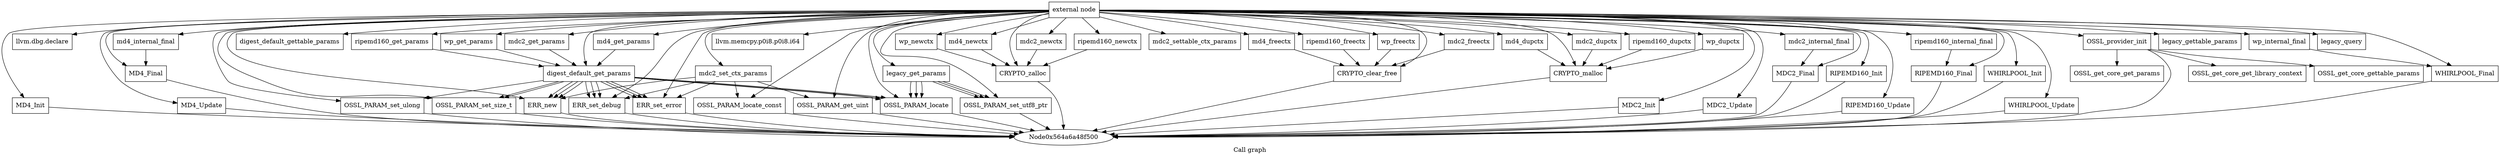 digraph "Call graph" {
	label="Call graph";

	Node0x564a6a4900b0 [shape=record,label="{external node}"];
	Node0x564a6a4900b0 -> Node0x564a6a469f90;
	Node0x564a6a4900b0 -> Node0x564a6a46a2d0;
	Node0x564a6a4900b0 -> Node0x564a6a46a030;
	Node0x564a6a4900b0 -> Node0x564a6a46a0d0;
	Node0x564a6a4900b0 -> Node0x564a6a46a060;
	Node0x564a6a4900b0 -> Node0x564a6a46a180;
	Node0x564a6a4900b0 -> Node0x564a6a46a1f0;
	Node0x564a6a4900b0 -> Node0x564a6a46a260;
	Node0x564a6a4900b0 -> Node0x564a6a46a430;
	Node0x564a6a4900b0 -> Node0x564a6a46a4a0;
	Node0x564a6a4900b0 -> Node0x564a6a46a5b0;
	Node0x564a6a4900b0 -> Node0x564a6a46a650;
	Node0x564a6a4900b0 -> Node0x564a6a46a6f0;
	Node0x564a6a4900b0 -> Node0x564a6a46a800;
	Node0x564a6a4900b0 -> Node0x564a6a4865e0;
	Node0x564a6a4900b0 -> Node0x564a6a4866f0;
	Node0x564a6a4900b0 -> Node0x564a6a486650;
	Node0x564a6a4900b0 -> Node0x564a6a4867c0;
	Node0x564a6a4900b0 -> Node0x564a6a46a870;
	Node0x564a6a4900b0 -> Node0x564a6a46a760;
	Node0x564a6a4900b0 -> Node0x564a6a46a510;
	Node0x564a6a4900b0 -> Node0x564a6a4868c0;
	Node0x564a6a4900b0 -> Node0x564a6a486960;
	Node0x564a6a4900b0 -> Node0x564a6a486a00;
	Node0x564a6a4900b0 -> Node0x564a6a486aa0;
	Node0x564a6a4900b0 -> Node0x564a6a486bb0;
	Node0x564a6a4900b0 -> Node0x564a6a486c50;
	Node0x564a6a4900b0 -> Node0x564a6a486cf0;
	Node0x564a6a4900b0 -> Node0x564a6a486d90;
	Node0x564a6a4900b0 -> Node0x564a6a486e00;
	Node0x564a6a4900b0 -> Node0x564a6a486e70;
	Node0x564a6a4900b0 -> Node0x564a6a486f10;
	Node0x564a6a4900b0 -> Node0x564a6a486b10;
	Node0x564a6a4900b0 -> Node0x564a6a4877f0;
	Node0x564a6a4900b0 -> Node0x564a6a487890;
	Node0x564a6a4900b0 -> Node0x564a6a487930;
	Node0x564a6a4900b0 -> Node0x564a6a4879d0;
	Node0x564a6a4900b0 -> Node0x564a6a487ae0;
	Node0x564a6a4900b0 -> Node0x564a6a487b80;
	Node0x564a6a4900b0 -> Node0x564a6a487c20;
	Node0x564a6a4900b0 -> Node0x564a6a487a40;
	Node0x564a6a4900b0 -> Node0x564a6a487cf0;
	Node0x564a6a4900b0 -> Node0x564a6a487d90;
	Node0x564a6a4900b0 -> Node0x564a6a487e30;
	Node0x564a6a4900b0 -> Node0x564a6a487ed0;
	Node0x564a6a4900b0 -> Node0x564a6a487fe0;
	Node0x564a6a4900b0 -> Node0x564a6a488080;
	Node0x564a6a4900b0 -> Node0x564a6a488120;
	Node0x564a6a4900b0 -> Node0x564a6a487f40;
	Node0x564a6a4900b0 -> Node0x564a6a4881f0;
	Node0x564a6a4900b0 -> Node0x564a6a4883b0;
	Node0x564a6a4900b0 -> Node0x564a6a488420;
	Node0x564a6a4900b0 -> Node0x564a6a488450;
	Node0x564a6a4900b0 -> Node0x564a6a4884c0;
	Node0x564a6a46a2d0 [shape=record,label="{llvm.dbg.declare}"];
	Node0x564a6a469f90 [shape=record,label="{digest_default_get_params}"];
	Node0x564a6a469f90 -> Node0x564a6a46a030;
	Node0x564a6a469f90 -> Node0x564a6a46a0d0;
	Node0x564a6a469f90 -> Node0x564a6a46a060;
	Node0x564a6a469f90 -> Node0x564a6a46a180;
	Node0x564a6a469f90 -> Node0x564a6a46a1f0;
	Node0x564a6a469f90 -> Node0x564a6a46a030;
	Node0x564a6a469f90 -> Node0x564a6a46a0d0;
	Node0x564a6a469f90 -> Node0x564a6a46a060;
	Node0x564a6a469f90 -> Node0x564a6a46a180;
	Node0x564a6a469f90 -> Node0x564a6a46a1f0;
	Node0x564a6a469f90 -> Node0x564a6a46a030;
	Node0x564a6a469f90 -> Node0x564a6a46a260;
	Node0x564a6a469f90 -> Node0x564a6a46a060;
	Node0x564a6a469f90 -> Node0x564a6a46a180;
	Node0x564a6a469f90 -> Node0x564a6a46a1f0;
	Node0x564a6a46a030 [shape=record,label="{OSSL_PARAM_locate}"];
	Node0x564a6a46a030 -> Node0x564a6a48f500;
	Node0x564a6a46a0d0 [shape=record,label="{OSSL_PARAM_set_size_t}"];
	Node0x564a6a46a0d0 -> Node0x564a6a48f500;
	Node0x564a6a46a060 [shape=record,label="{ERR_new}"];
	Node0x564a6a46a060 -> Node0x564a6a48f500;
	Node0x564a6a486b10 [shape=record,label="{MDC2_Final}"];
	Node0x564a6a486b10 -> Node0x564a6a48f500;
	Node0x564a6a4877f0 [shape=record,label="{ripemd160_newctx}"];
	Node0x564a6a4877f0 -> Node0x564a6a46a510;
	Node0x564a6a487890 [shape=record,label="{RIPEMD160_Init}"];
	Node0x564a6a487890 -> Node0x564a6a48f500;
	Node0x564a6a487930 [shape=record,label="{RIPEMD160_Update}"];
	Node0x564a6a487930 -> Node0x564a6a48f500;
	Node0x564a6a4879d0 [shape=record,label="{ripemd160_internal_final}"];
	Node0x564a6a4879d0 -> Node0x564a6a487a40;
	Node0x564a6a487ae0 [shape=record,label="{ripemd160_freectx}"];
	Node0x564a6a487ae0 -> Node0x564a6a46a870;
	Node0x564a6a46a180 [shape=record,label="{ERR_set_debug}"];
	Node0x564a6a46a180 -> Node0x564a6a48f500;
	Node0x564a6a46a1f0 [shape=record,label="{ERR_set_error}"];
	Node0x564a6a46a1f0 -> Node0x564a6a48f500;
	Node0x564a6a46a260 [shape=record,label="{OSSL_PARAM_set_ulong}"];
	Node0x564a6a46a260 -> Node0x564a6a48f500;
	Node0x564a6a46a430 [shape=record,label="{digest_default_gettable_params}"];
	Node0x564a6a46a4a0 [shape=record,label="{md4_newctx}"];
	Node0x564a6a46a4a0 -> Node0x564a6a46a510;
	Node0x564a6a46a5b0 [shape=record,label="{MD4_Init}"];
	Node0x564a6a46a5b0 -> Node0x564a6a48f500;
	Node0x564a6a46a650 [shape=record,label="{MD4_Update}"];
	Node0x564a6a46a650 -> Node0x564a6a48f500;
	Node0x564a6a46a6f0 [shape=record,label="{md4_internal_final}"];
	Node0x564a6a46a6f0 -> Node0x564a6a46a760;
	Node0x564a6a46a800 [shape=record,label="{md4_freectx}"];
	Node0x564a6a46a800 -> Node0x564a6a46a870;
	Node0x564a6a4865e0 [shape=record,label="{md4_dupctx}"];
	Node0x564a6a4865e0 -> Node0x564a6a486650;
	Node0x564a6a4866f0 [shape=record,label="{md4_get_params}"];
	Node0x564a6a4866f0 -> Node0x564a6a469f90;
	Node0x564a6a486650 [shape=record,label="{CRYPTO_malloc}"];
	Node0x564a6a486650 -> Node0x564a6a48f500;
	Node0x564a6a4867c0 [shape=record,label="{llvm.memcpy.p0i8.p0i8.i64}"];
	Node0x564a6a46a870 [shape=record,label="{CRYPTO_clear_free}"];
	Node0x564a6a46a870 -> Node0x564a6a48f500;
	Node0x564a6a46a760 [shape=record,label="{MD4_Final}"];
	Node0x564a6a46a760 -> Node0x564a6a48f500;
	Node0x564a6a46a510 [shape=record,label="{CRYPTO_zalloc}"];
	Node0x564a6a46a510 -> Node0x564a6a48f500;
	Node0x564a6a4868c0 [shape=record,label="{mdc2_newctx}"];
	Node0x564a6a4868c0 -> Node0x564a6a46a510;
	Node0x564a6a486960 [shape=record,label="{MDC2_Init}"];
	Node0x564a6a486960 -> Node0x564a6a48f500;
	Node0x564a6a486a00 [shape=record,label="{MDC2_Update}"];
	Node0x564a6a486a00 -> Node0x564a6a48f500;
	Node0x564a6a486aa0 [shape=record,label="{mdc2_internal_final}"];
	Node0x564a6a486aa0 -> Node0x564a6a486b10;
	Node0x564a6a487b80 [shape=record,label="{ripemd160_dupctx}"];
	Node0x564a6a487b80 -> Node0x564a6a486650;
	Node0x564a6a486bb0 [shape=record,label="{mdc2_freectx}"];
	Node0x564a6a486bb0 -> Node0x564a6a46a870;
	Node0x564a6a486c50 [shape=record,label="{mdc2_dupctx}"];
	Node0x564a6a486c50 -> Node0x564a6a486650;
	Node0x564a6a486cf0 [shape=record,label="{mdc2_get_params}"];
	Node0x564a6a486cf0 -> Node0x564a6a469f90;
	Node0x564a6a486d90 [shape=record,label="{mdc2_settable_ctx_params}"];
	Node0x564a6a486e00 [shape=record,label="{mdc2_set_ctx_params}"];
	Node0x564a6a486e00 -> Node0x564a6a486e70;
	Node0x564a6a486e00 -> Node0x564a6a486f10;
	Node0x564a6a486e00 -> Node0x564a6a46a060;
	Node0x564a6a486e00 -> Node0x564a6a46a180;
	Node0x564a6a486e00 -> Node0x564a6a46a1f0;
	Node0x564a6a486e70 [shape=record,label="{OSSL_PARAM_locate_const}"];
	Node0x564a6a486e70 -> Node0x564a6a48f500;
	Node0x564a6a486f10 [shape=record,label="{OSSL_PARAM_get_uint}"];
	Node0x564a6a486f10 -> Node0x564a6a48f500;
	Node0x564a6a487c20 [shape=record,label="{ripemd160_get_params}"];
	Node0x564a6a487c20 -> Node0x564a6a469f90;
	Node0x564a6a487a40 [shape=record,label="{RIPEMD160_Final}"];
	Node0x564a6a487a40 -> Node0x564a6a48f500;
	Node0x564a6a487cf0 [shape=record,label="{wp_newctx}"];
	Node0x564a6a487cf0 -> Node0x564a6a46a510;
	Node0x564a6a487d90 [shape=record,label="{WHIRLPOOL_Init}"];
	Node0x564a6a487d90 -> Node0x564a6a48f500;
	Node0x564a6a487e30 [shape=record,label="{WHIRLPOOL_Update}"];
	Node0x564a6a487e30 -> Node0x564a6a48f500;
	Node0x564a6a487ed0 [shape=record,label="{wp_internal_final}"];
	Node0x564a6a487ed0 -> Node0x564a6a487f40;
	Node0x564a6a487fe0 [shape=record,label="{wp_freectx}"];
	Node0x564a6a487fe0 -> Node0x564a6a46a870;
	Node0x564a6a488080 [shape=record,label="{wp_dupctx}"];
	Node0x564a6a488080 -> Node0x564a6a486650;
	Node0x564a6a488120 [shape=record,label="{wp_get_params}"];
	Node0x564a6a488120 -> Node0x564a6a469f90;
	Node0x564a6a487f40 [shape=record,label="{WHIRLPOOL_Final}"];
	Node0x564a6a487f40 -> Node0x564a6a48f500;
	Node0x564a6a4881f0 [shape=record,label="{OSSL_provider_init}"];
	Node0x564a6a4881f0 -> Node0x564a6a488260;
	Node0x564a6a4881f0 -> Node0x564a6a488300;
	Node0x564a6a4881f0 -> Node0x564a6a488290;
	Node0x564a6a4881f0 -> Node0x564a6a48f500;
	Node0x564a6a488260 [shape=record,label="{OSSL_get_core_gettable_params}"];
	Node0x564a6a488300 [shape=record,label="{OSSL_get_core_get_params}"];
	Node0x564a6a488290 [shape=record,label="{OSSL_get_core_get_library_context}"];
	Node0x564a6a4883b0 [shape=record,label="{legacy_gettable_params}"];
	Node0x564a6a488420 [shape=record,label="{legacy_get_params}"];
	Node0x564a6a488420 -> Node0x564a6a46a030;
	Node0x564a6a488420 -> Node0x564a6a4884c0;
	Node0x564a6a488420 -> Node0x564a6a46a030;
	Node0x564a6a488420 -> Node0x564a6a4884c0;
	Node0x564a6a488420 -> Node0x564a6a46a030;
	Node0x564a6a488420 -> Node0x564a6a4884c0;
	Node0x564a6a488450 [shape=record,label="{legacy_query}"];
	Node0x564a6a4884c0 [shape=record,label="{OSSL_PARAM_set_utf8_ptr}"];
	Node0x564a6a4884c0 -> Node0x564a6a48f500;
}

